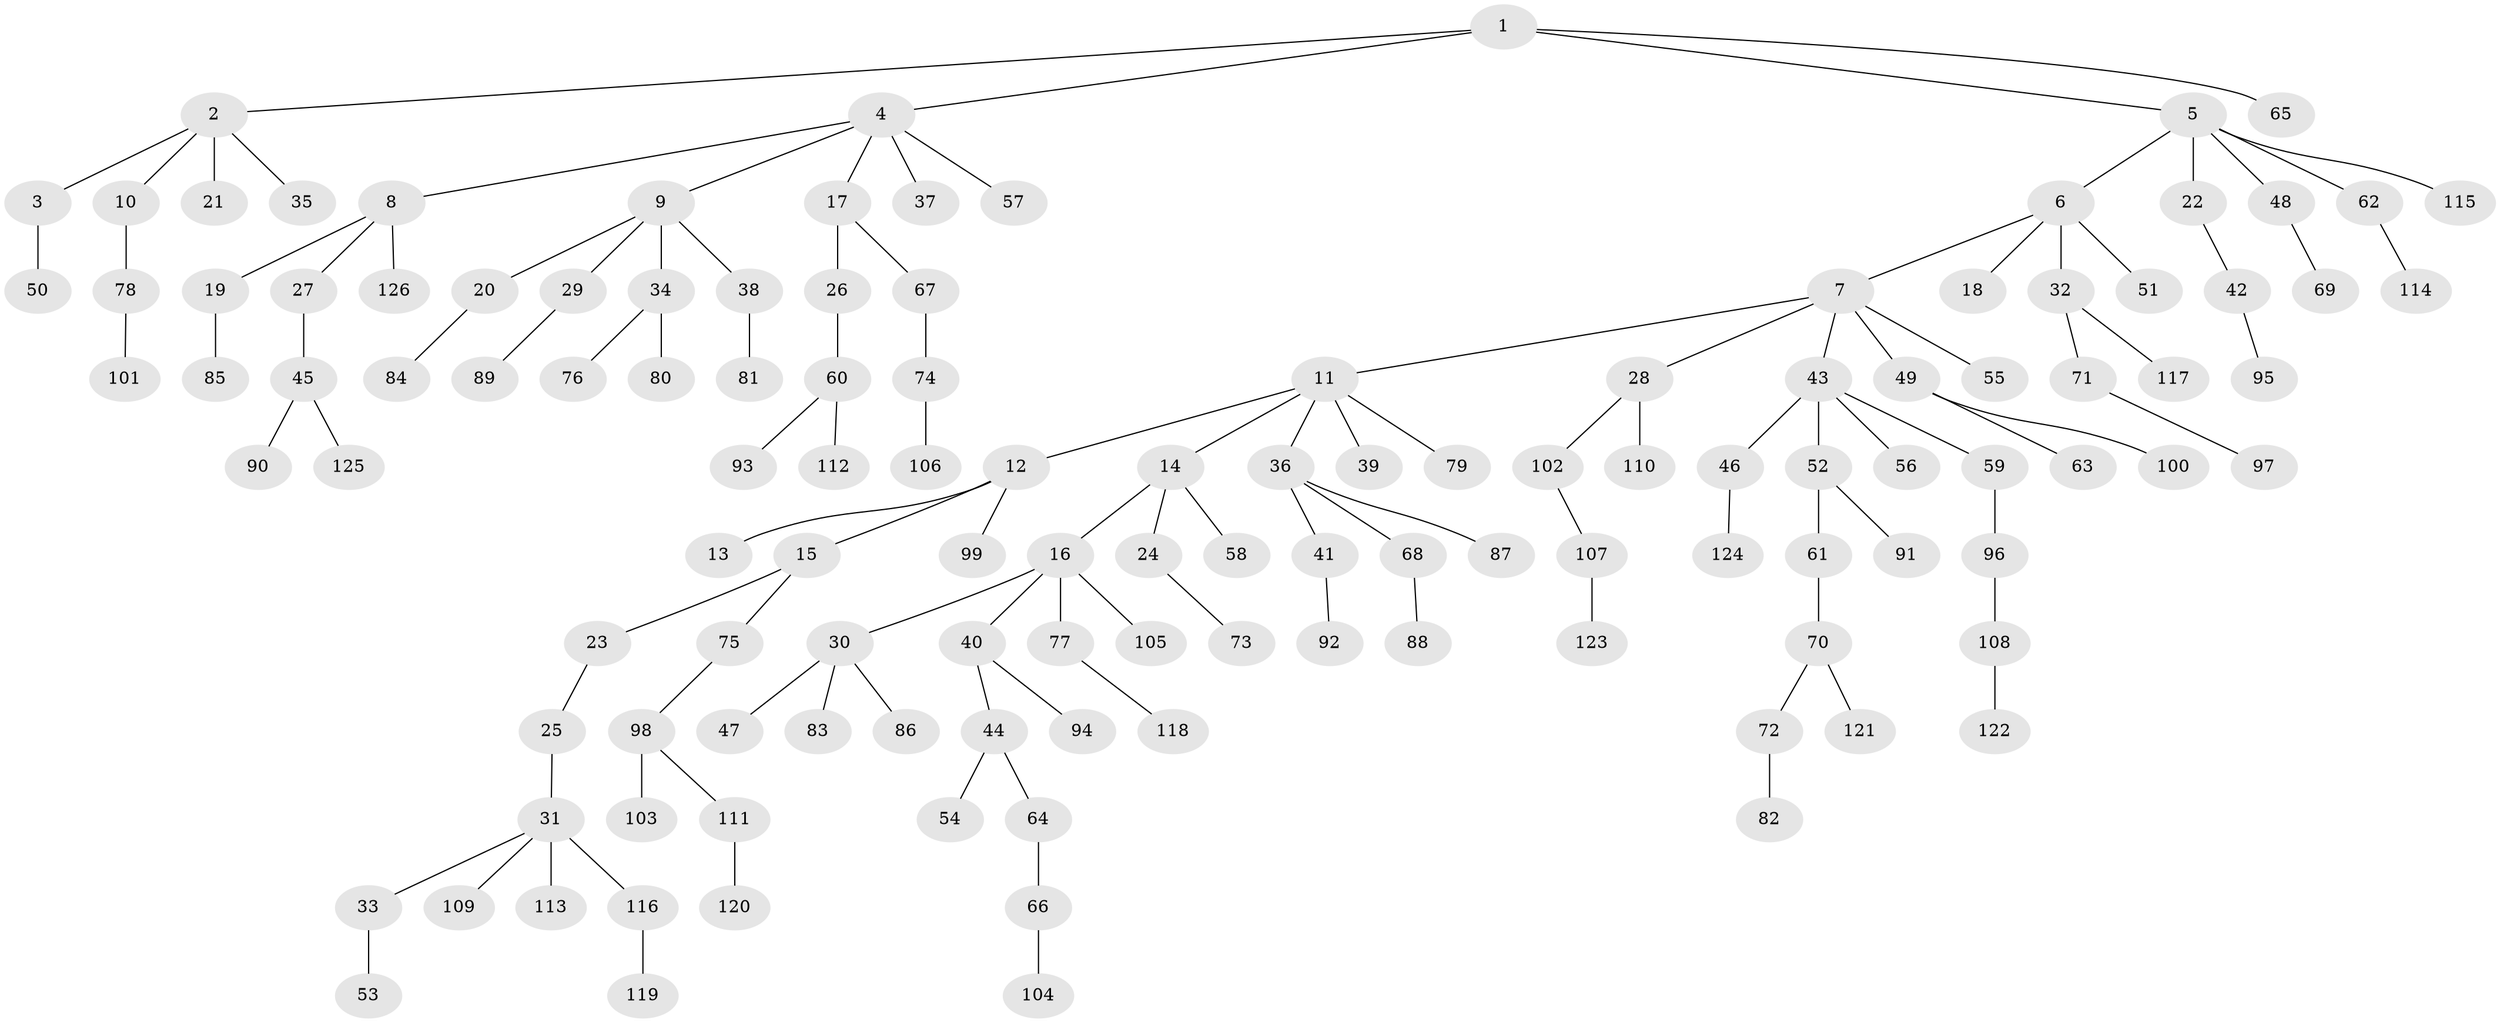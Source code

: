 // Generated by graph-tools (version 1.1) at 2025/15/03/09/25 04:15:26]
// undirected, 126 vertices, 125 edges
graph export_dot {
graph [start="1"]
  node [color=gray90,style=filled];
  1;
  2;
  3;
  4;
  5;
  6;
  7;
  8;
  9;
  10;
  11;
  12;
  13;
  14;
  15;
  16;
  17;
  18;
  19;
  20;
  21;
  22;
  23;
  24;
  25;
  26;
  27;
  28;
  29;
  30;
  31;
  32;
  33;
  34;
  35;
  36;
  37;
  38;
  39;
  40;
  41;
  42;
  43;
  44;
  45;
  46;
  47;
  48;
  49;
  50;
  51;
  52;
  53;
  54;
  55;
  56;
  57;
  58;
  59;
  60;
  61;
  62;
  63;
  64;
  65;
  66;
  67;
  68;
  69;
  70;
  71;
  72;
  73;
  74;
  75;
  76;
  77;
  78;
  79;
  80;
  81;
  82;
  83;
  84;
  85;
  86;
  87;
  88;
  89;
  90;
  91;
  92;
  93;
  94;
  95;
  96;
  97;
  98;
  99;
  100;
  101;
  102;
  103;
  104;
  105;
  106;
  107;
  108;
  109;
  110;
  111;
  112;
  113;
  114;
  115;
  116;
  117;
  118;
  119;
  120;
  121;
  122;
  123;
  124;
  125;
  126;
  1 -- 2;
  1 -- 4;
  1 -- 5;
  1 -- 65;
  2 -- 3;
  2 -- 10;
  2 -- 21;
  2 -- 35;
  3 -- 50;
  4 -- 8;
  4 -- 9;
  4 -- 17;
  4 -- 37;
  4 -- 57;
  5 -- 6;
  5 -- 22;
  5 -- 48;
  5 -- 62;
  5 -- 115;
  6 -- 7;
  6 -- 18;
  6 -- 32;
  6 -- 51;
  7 -- 11;
  7 -- 28;
  7 -- 43;
  7 -- 49;
  7 -- 55;
  8 -- 19;
  8 -- 27;
  8 -- 126;
  9 -- 20;
  9 -- 29;
  9 -- 34;
  9 -- 38;
  10 -- 78;
  11 -- 12;
  11 -- 14;
  11 -- 36;
  11 -- 39;
  11 -- 79;
  12 -- 13;
  12 -- 15;
  12 -- 99;
  14 -- 16;
  14 -- 24;
  14 -- 58;
  15 -- 23;
  15 -- 75;
  16 -- 30;
  16 -- 40;
  16 -- 77;
  16 -- 105;
  17 -- 26;
  17 -- 67;
  19 -- 85;
  20 -- 84;
  22 -- 42;
  23 -- 25;
  24 -- 73;
  25 -- 31;
  26 -- 60;
  27 -- 45;
  28 -- 102;
  28 -- 110;
  29 -- 89;
  30 -- 47;
  30 -- 83;
  30 -- 86;
  31 -- 33;
  31 -- 109;
  31 -- 113;
  31 -- 116;
  32 -- 71;
  32 -- 117;
  33 -- 53;
  34 -- 76;
  34 -- 80;
  36 -- 41;
  36 -- 68;
  36 -- 87;
  38 -- 81;
  40 -- 44;
  40 -- 94;
  41 -- 92;
  42 -- 95;
  43 -- 46;
  43 -- 52;
  43 -- 56;
  43 -- 59;
  44 -- 54;
  44 -- 64;
  45 -- 90;
  45 -- 125;
  46 -- 124;
  48 -- 69;
  49 -- 63;
  49 -- 100;
  52 -- 61;
  52 -- 91;
  59 -- 96;
  60 -- 93;
  60 -- 112;
  61 -- 70;
  62 -- 114;
  64 -- 66;
  66 -- 104;
  67 -- 74;
  68 -- 88;
  70 -- 72;
  70 -- 121;
  71 -- 97;
  72 -- 82;
  74 -- 106;
  75 -- 98;
  77 -- 118;
  78 -- 101;
  96 -- 108;
  98 -- 103;
  98 -- 111;
  102 -- 107;
  107 -- 123;
  108 -- 122;
  111 -- 120;
  116 -- 119;
}
